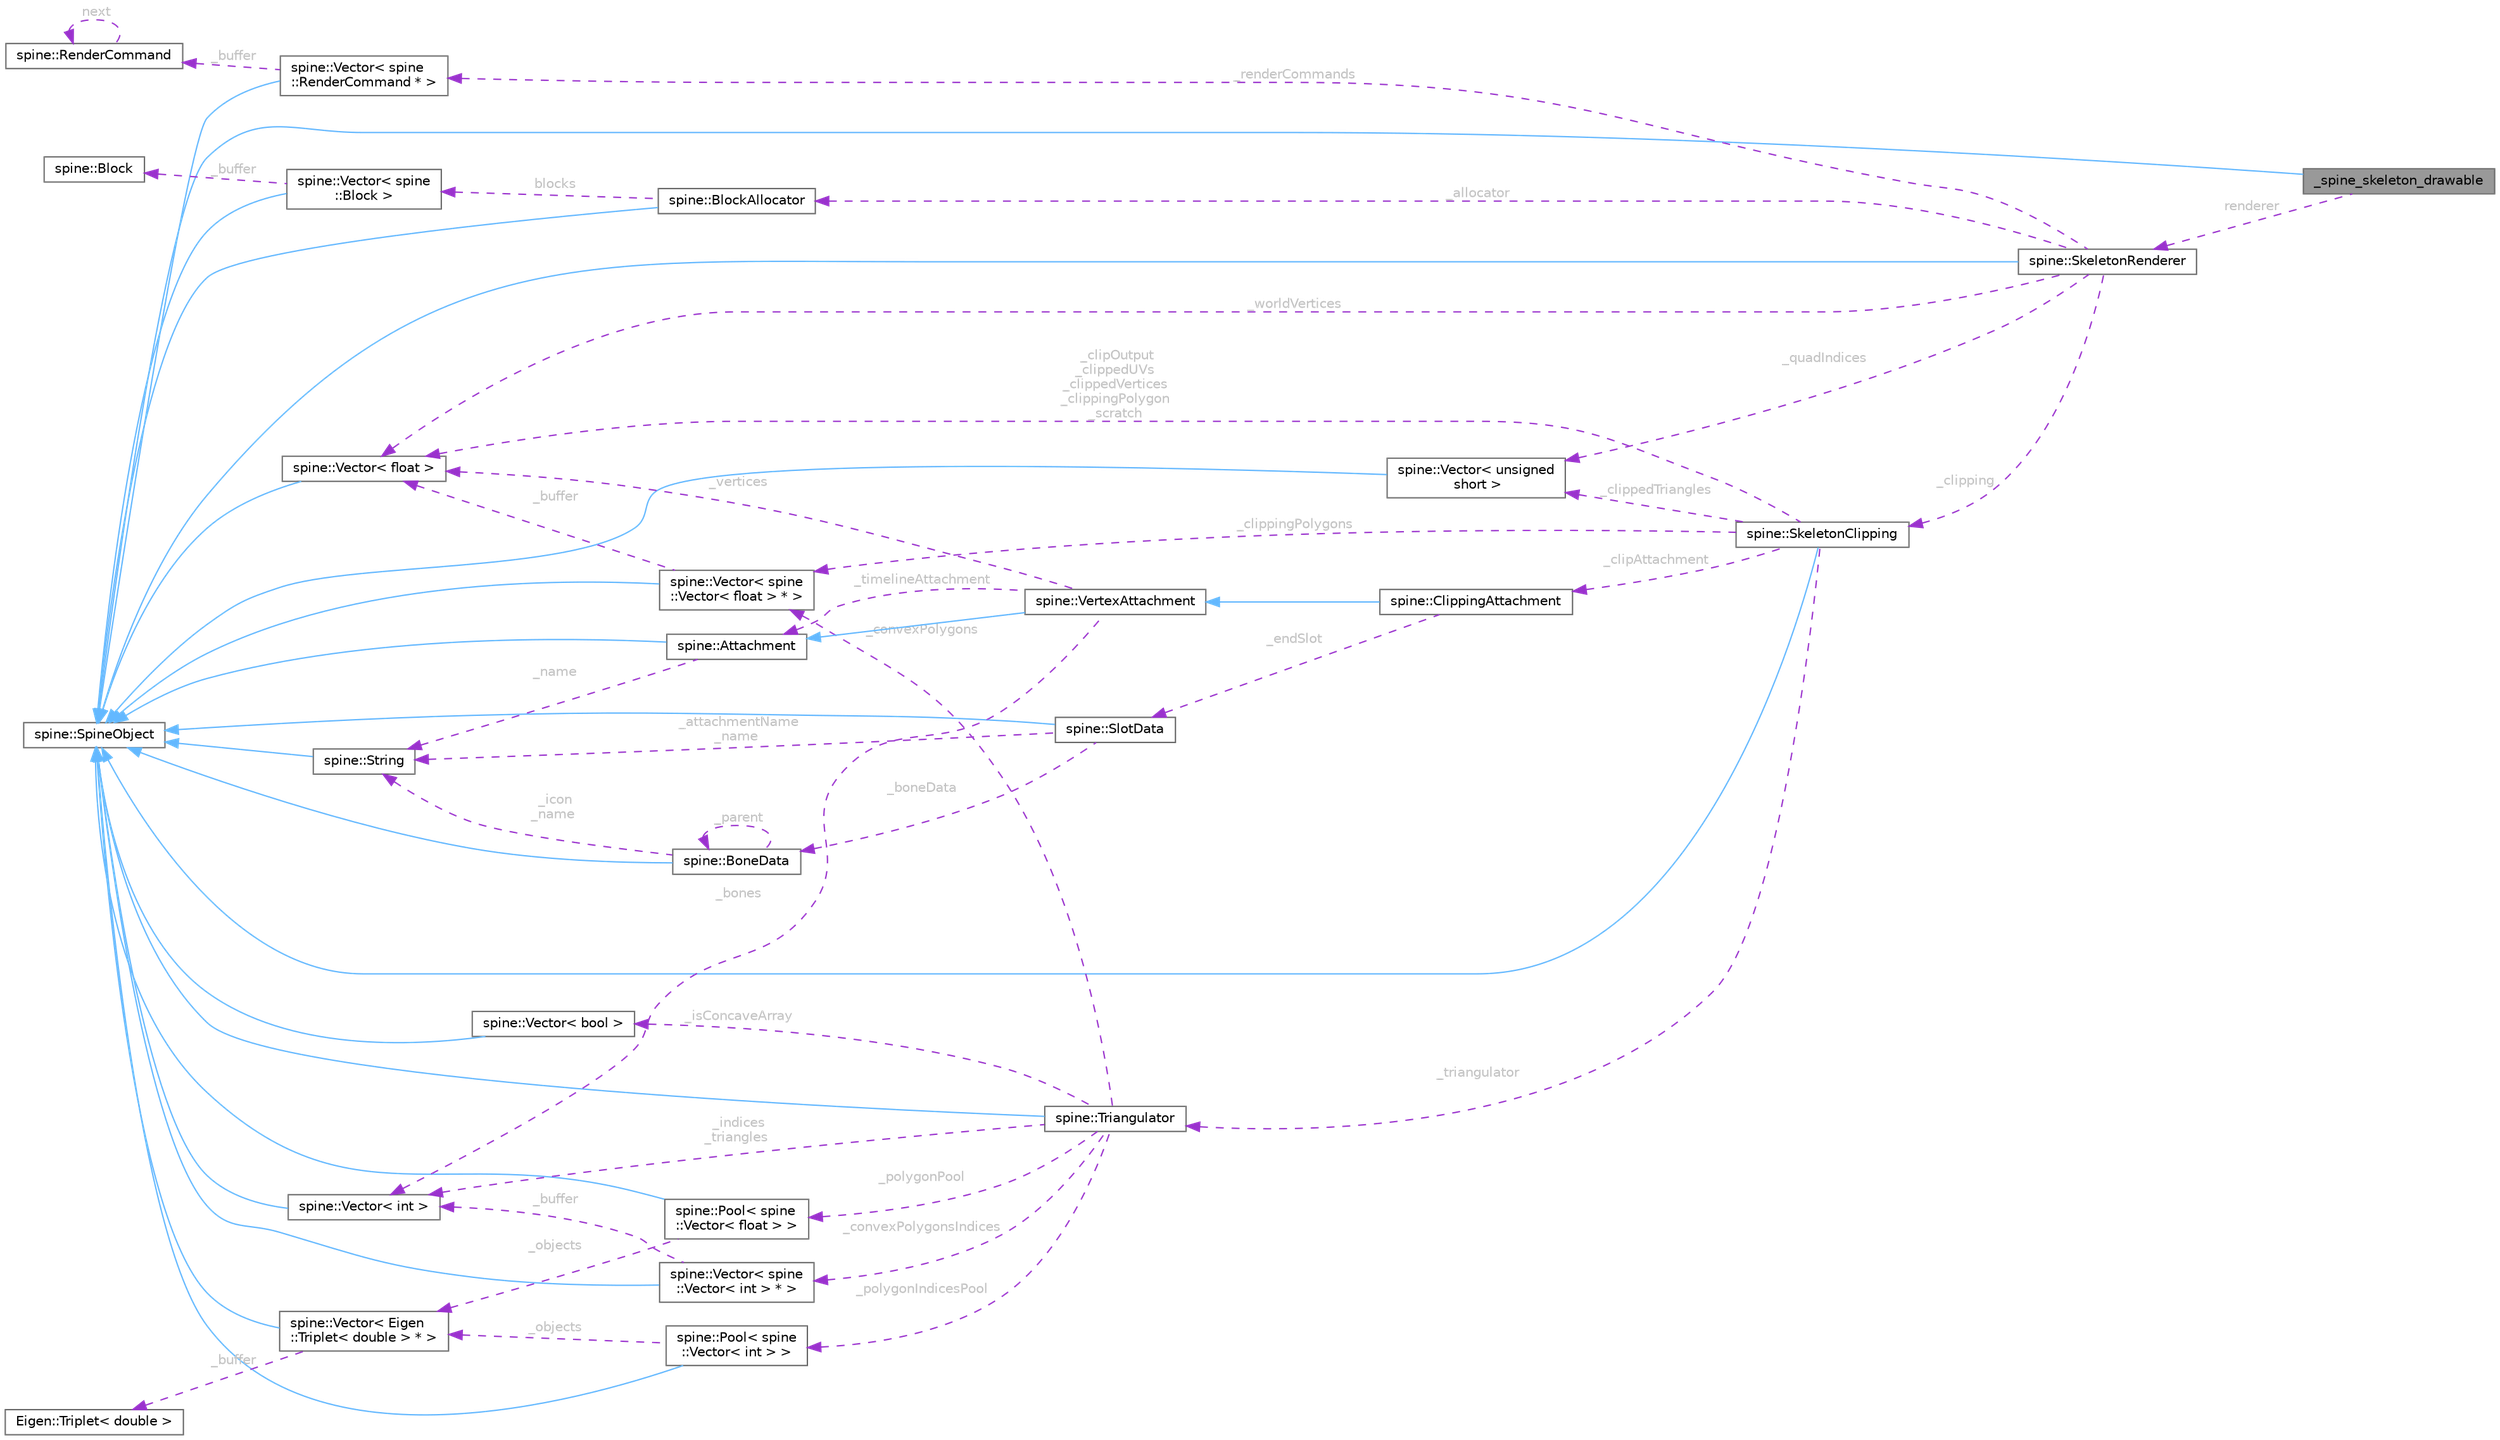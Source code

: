 digraph "_spine_skeleton_drawable"
{
 // LATEX_PDF_SIZE
  bgcolor="transparent";
  edge [fontname=Helvetica,fontsize=10,labelfontname=Helvetica,labelfontsize=10];
  node [fontname=Helvetica,fontsize=10,shape=box,height=0.2,width=0.4];
  rankdir="LR";
  Node1 [id="Node000001",label="_spine_skeleton_drawable",height=0.2,width=0.4,color="gray40", fillcolor="grey60", style="filled", fontcolor="black",tooltip=" "];
  Node2 -> Node1 [id="edge1_Node000001_Node000002",dir="back",color="steelblue1",style="solid",tooltip=" "];
  Node2 [id="Node000002",label="spine::SpineObject",height=0.2,width=0.4,color="gray40", fillcolor="white", style="filled",URL="$classspine_1_1_spine_object.html",tooltip=" "];
  Node3 -> Node1 [id="edge2_Node000001_Node000003",dir="back",color="darkorchid3",style="dashed",tooltip=" ",label=" renderer",fontcolor="grey" ];
  Node3 [id="Node000003",label="spine::SkeletonRenderer",height=0.2,width=0.4,color="gray40", fillcolor="white", style="filled",URL="$classspine_1_1_skeleton_renderer.html",tooltip=" "];
  Node2 -> Node3 [id="edge3_Node000003_Node000002",dir="back",color="steelblue1",style="solid",tooltip=" "];
  Node4 -> Node3 [id="edge4_Node000003_Node000004",dir="back",color="darkorchid3",style="dashed",tooltip=" ",label=" _allocator",fontcolor="grey" ];
  Node4 [id="Node000004",label="spine::BlockAllocator",height=0.2,width=0.4,color="gray40", fillcolor="white", style="filled",URL="$classspine_1_1_block_allocator.html",tooltip=" "];
  Node2 -> Node4 [id="edge5_Node000004_Node000002",dir="back",color="steelblue1",style="solid",tooltip=" "];
  Node5 -> Node4 [id="edge6_Node000004_Node000005",dir="back",color="darkorchid3",style="dashed",tooltip=" ",label=" blocks",fontcolor="grey" ];
  Node5 [id="Node000005",label="spine::Vector\< spine\l::Block \>",height=0.2,width=0.4,color="gray40", fillcolor="white", style="filled",URL="$classspine_1_1_vector.html",tooltip=" "];
  Node2 -> Node5 [id="edge7_Node000005_Node000002",dir="back",color="steelblue1",style="solid",tooltip=" "];
  Node6 -> Node5 [id="edge8_Node000005_Node000006",dir="back",color="darkorchid3",style="dashed",tooltip=" ",label=" _buffer",fontcolor="grey" ];
  Node6 [id="Node000006",label="spine::Block",height=0.2,width=0.4,color="gray40", fillcolor="white", style="filled",URL="$structspine_1_1_block.html",tooltip=" "];
  Node7 -> Node3 [id="edge9_Node000003_Node000007",dir="back",color="darkorchid3",style="dashed",tooltip=" ",label=" _worldVertices",fontcolor="grey" ];
  Node7 [id="Node000007",label="spine::Vector\< float \>",height=0.2,width=0.4,color="gray40", fillcolor="white", style="filled",URL="$classspine_1_1_vector.html",tooltip=" "];
  Node2 -> Node7 [id="edge10_Node000007_Node000002",dir="back",color="steelblue1",style="solid",tooltip=" "];
  Node8 -> Node3 [id="edge11_Node000003_Node000008",dir="back",color="darkorchid3",style="dashed",tooltip=" ",label=" _quadIndices",fontcolor="grey" ];
  Node8 [id="Node000008",label="spine::Vector\< unsigned\l short \>",height=0.2,width=0.4,color="gray40", fillcolor="white", style="filled",URL="$classspine_1_1_vector.html",tooltip=" "];
  Node2 -> Node8 [id="edge12_Node000008_Node000002",dir="back",color="steelblue1",style="solid",tooltip=" "];
  Node9 -> Node3 [id="edge13_Node000003_Node000009",dir="back",color="darkorchid3",style="dashed",tooltip=" ",label=" _clipping",fontcolor="grey" ];
  Node9 [id="Node000009",label="spine::SkeletonClipping",height=0.2,width=0.4,color="gray40", fillcolor="white", style="filled",URL="$classspine_1_1_skeleton_clipping.html",tooltip=" "];
  Node2 -> Node9 [id="edge14_Node000009_Node000002",dir="back",color="steelblue1",style="solid",tooltip=" "];
  Node10 -> Node9 [id="edge15_Node000009_Node000010",dir="back",color="darkorchid3",style="dashed",tooltip=" ",label=" _triangulator",fontcolor="grey" ];
  Node10 [id="Node000010",label="spine::Triangulator",height=0.2,width=0.4,color="gray40", fillcolor="white", style="filled",URL="$classspine_1_1_triangulator.html",tooltip=" "];
  Node2 -> Node10 [id="edge16_Node000010_Node000002",dir="back",color="steelblue1",style="solid",tooltip=" "];
  Node11 -> Node10 [id="edge17_Node000010_Node000011",dir="back",color="darkorchid3",style="dashed",tooltip=" ",label=" _convexPolygons",fontcolor="grey" ];
  Node11 [id="Node000011",label="spine::Vector\< spine\l::Vector\< float \> * \>",height=0.2,width=0.4,color="gray40", fillcolor="white", style="filled",URL="$classspine_1_1_vector.html",tooltip=" "];
  Node2 -> Node11 [id="edge18_Node000011_Node000002",dir="back",color="steelblue1",style="solid",tooltip=" "];
  Node7 -> Node11 [id="edge19_Node000011_Node000007",dir="back",color="darkorchid3",style="dashed",tooltip=" ",label=" _buffer",fontcolor="grey" ];
  Node12 -> Node10 [id="edge20_Node000010_Node000012",dir="back",color="darkorchid3",style="dashed",tooltip=" ",label=" _convexPolygonsIndices",fontcolor="grey" ];
  Node12 [id="Node000012",label="spine::Vector\< spine\l::Vector\< int \> * \>",height=0.2,width=0.4,color="gray40", fillcolor="white", style="filled",URL="$classspine_1_1_vector.html",tooltip=" "];
  Node2 -> Node12 [id="edge21_Node000012_Node000002",dir="back",color="steelblue1",style="solid",tooltip=" "];
  Node13 -> Node12 [id="edge22_Node000012_Node000013",dir="back",color="darkorchid3",style="dashed",tooltip=" ",label=" _buffer",fontcolor="grey" ];
  Node13 [id="Node000013",label="spine::Vector\< int \>",height=0.2,width=0.4,color="gray40", fillcolor="white", style="filled",URL="$classspine_1_1_vector.html",tooltip=" "];
  Node2 -> Node13 [id="edge23_Node000013_Node000002",dir="back",color="steelblue1",style="solid",tooltip=" "];
  Node13 -> Node10 [id="edge24_Node000010_Node000013",dir="back",color="darkorchid3",style="dashed",tooltip=" ",label=" _indices\n_triangles",fontcolor="grey" ];
  Node14 -> Node10 [id="edge25_Node000010_Node000014",dir="back",color="darkorchid3",style="dashed",tooltip=" ",label=" _isConcaveArray",fontcolor="grey" ];
  Node14 [id="Node000014",label="spine::Vector\< bool \>",height=0.2,width=0.4,color="gray40", fillcolor="white", style="filled",URL="$classspine_1_1_vector.html",tooltip=" "];
  Node2 -> Node14 [id="edge26_Node000014_Node000002",dir="back",color="steelblue1",style="solid",tooltip=" "];
  Node15 -> Node10 [id="edge27_Node000010_Node000015",dir="back",color="darkorchid3",style="dashed",tooltip=" ",label=" _polygonPool",fontcolor="grey" ];
  Node15 [id="Node000015",label="spine::Pool\< spine\l::Vector\< float \> \>",height=0.2,width=0.4,color="gray40", fillcolor="white", style="filled",URL="$classspine_1_1_pool.html",tooltip=" "];
  Node2 -> Node15 [id="edge28_Node000015_Node000002",dir="back",color="steelblue1",style="solid",tooltip=" "];
  Node16 -> Node15 [id="edge29_Node000015_Node000016",dir="back",color="darkorchid3",style="dashed",tooltip=" ",label=" _objects",fontcolor="grey" ];
  Node16 [id="Node000016",label="spine::Vector\< Eigen\l::Triplet\< double \> * \>",height=0.2,width=0.4,color="gray40", fillcolor="white", style="filled",URL="$classspine_1_1_vector.html",tooltip=" "];
  Node2 -> Node16 [id="edge30_Node000016_Node000002",dir="back",color="steelblue1",style="solid",tooltip=" "];
  Node17 -> Node16 [id="edge31_Node000016_Node000017",dir="back",color="darkorchid3",style="dashed",tooltip=" ",label=" _buffer",fontcolor="grey" ];
  Node17 [id="Node000017",label="Eigen::Triplet\< double \>",height=0.2,width=0.4,color="gray40", fillcolor="white", style="filled",URL="$class_eigen_1_1_triplet.html",tooltip=" "];
  Node18 -> Node10 [id="edge32_Node000010_Node000018",dir="back",color="darkorchid3",style="dashed",tooltip=" ",label=" _polygonIndicesPool",fontcolor="grey" ];
  Node18 [id="Node000018",label="spine::Pool\< spine\l::Vector\< int \> \>",height=0.2,width=0.4,color="gray40", fillcolor="white", style="filled",URL="$classspine_1_1_pool.html",tooltip=" "];
  Node2 -> Node18 [id="edge33_Node000018_Node000002",dir="back",color="steelblue1",style="solid",tooltip=" "];
  Node16 -> Node18 [id="edge34_Node000018_Node000016",dir="back",color="darkorchid3",style="dashed",tooltip=" ",label=" _objects",fontcolor="grey" ];
  Node7 -> Node9 [id="edge35_Node000009_Node000007",dir="back",color="darkorchid3",style="dashed",tooltip=" ",label=" _clipOutput\n_clippedUVs\n_clippedVertices\n_clippingPolygon\n_scratch",fontcolor="grey" ];
  Node8 -> Node9 [id="edge36_Node000009_Node000008",dir="back",color="darkorchid3",style="dashed",tooltip=" ",label=" _clippedTriangles",fontcolor="grey" ];
  Node19 -> Node9 [id="edge37_Node000009_Node000019",dir="back",color="darkorchid3",style="dashed",tooltip=" ",label=" _clipAttachment",fontcolor="grey" ];
  Node19 [id="Node000019",label="spine::ClippingAttachment",height=0.2,width=0.4,color="gray40", fillcolor="white", style="filled",URL="$classspine_1_1_clipping_attachment.html",tooltip=" "];
  Node20 -> Node19 [id="edge38_Node000019_Node000020",dir="back",color="steelblue1",style="solid",tooltip=" "];
  Node20 [id="Node000020",label="spine::VertexAttachment",height=0.2,width=0.4,color="gray40", fillcolor="white", style="filled",URL="$classspine_1_1_vertex_attachment.html",tooltip="An attachment with vertices that are transformed by one or more bones and can be deformed by a slot's..."];
  Node21 -> Node20 [id="edge39_Node000020_Node000021",dir="back",color="steelblue1",style="solid",tooltip=" "];
  Node21 [id="Node000021",label="spine::Attachment",height=0.2,width=0.4,color="gray40", fillcolor="white", style="filled",URL="$classspine_1_1_attachment.html",tooltip=" "];
  Node2 -> Node21 [id="edge40_Node000021_Node000002",dir="back",color="steelblue1",style="solid",tooltip=" "];
  Node22 -> Node21 [id="edge41_Node000021_Node000022",dir="back",color="darkorchid3",style="dashed",tooltip=" ",label=" _name",fontcolor="grey" ];
  Node22 [id="Node000022",label="spine::String",height=0.2,width=0.4,color="gray40", fillcolor="white", style="filled",URL="$classspine_1_1_string.html",tooltip=" "];
  Node2 -> Node22 [id="edge42_Node000022_Node000002",dir="back",color="steelblue1",style="solid",tooltip=" "];
  Node13 -> Node20 [id="edge43_Node000020_Node000013",dir="back",color="darkorchid3",style="dashed",tooltip=" ",label=" _bones",fontcolor="grey" ];
  Node7 -> Node20 [id="edge44_Node000020_Node000007",dir="back",color="darkorchid3",style="dashed",tooltip=" ",label=" _vertices",fontcolor="grey" ];
  Node21 -> Node20 [id="edge45_Node000020_Node000021",dir="back",color="darkorchid3",style="dashed",tooltip=" ",label=" _timelineAttachment",fontcolor="grey" ];
  Node23 -> Node19 [id="edge46_Node000019_Node000023",dir="back",color="darkorchid3",style="dashed",tooltip=" ",label=" _endSlot",fontcolor="grey" ];
  Node23 [id="Node000023",label="spine::SlotData",height=0.2,width=0.4,color="gray40", fillcolor="white", style="filled",URL="$classspine_1_1_slot_data.html",tooltip=" "];
  Node2 -> Node23 [id="edge47_Node000023_Node000002",dir="back",color="steelblue1",style="solid",tooltip=" "];
  Node22 -> Node23 [id="edge48_Node000023_Node000022",dir="back",color="darkorchid3",style="dashed",tooltip=" ",label=" _attachmentName\n_name",fontcolor="grey" ];
  Node24 -> Node23 [id="edge49_Node000023_Node000024",dir="back",color="darkorchid3",style="dashed",tooltip=" ",label=" _boneData",fontcolor="grey" ];
  Node24 [id="Node000024",label="spine::BoneData",height=0.2,width=0.4,color="gray40", fillcolor="white", style="filled",URL="$classspine_1_1_bone_data.html",tooltip=" "];
  Node2 -> Node24 [id="edge50_Node000024_Node000002",dir="back",color="steelblue1",style="solid",tooltip=" "];
  Node22 -> Node24 [id="edge51_Node000024_Node000022",dir="back",color="darkorchid3",style="dashed",tooltip=" ",label=" _icon\n_name",fontcolor="grey" ];
  Node24 -> Node24 [id="edge52_Node000024_Node000024",dir="back",color="darkorchid3",style="dashed",tooltip=" ",label=" _parent",fontcolor="grey" ];
  Node11 -> Node9 [id="edge53_Node000009_Node000011",dir="back",color="darkorchid3",style="dashed",tooltip=" ",label=" _clippingPolygons",fontcolor="grey" ];
  Node25 -> Node3 [id="edge54_Node000003_Node000025",dir="back",color="darkorchid3",style="dashed",tooltip=" ",label=" _renderCommands",fontcolor="grey" ];
  Node25 [id="Node000025",label="spine::Vector\< spine\l::RenderCommand * \>",height=0.2,width=0.4,color="gray40", fillcolor="white", style="filled",URL="$classspine_1_1_vector.html",tooltip=" "];
  Node2 -> Node25 [id="edge55_Node000025_Node000002",dir="back",color="steelblue1",style="solid",tooltip=" "];
  Node26 -> Node25 [id="edge56_Node000025_Node000026",dir="back",color="darkorchid3",style="dashed",tooltip=" ",label=" _buffer",fontcolor="grey" ];
  Node26 [id="Node000026",label="spine::RenderCommand",height=0.2,width=0.4,color="gray40", fillcolor="white", style="filled",URL="$structspine_1_1_render_command.html",tooltip=" "];
  Node26 -> Node26 [id="edge57_Node000026_Node000026",dir="back",color="darkorchid3",style="dashed",tooltip=" ",label=" next",fontcolor="grey" ];
}
